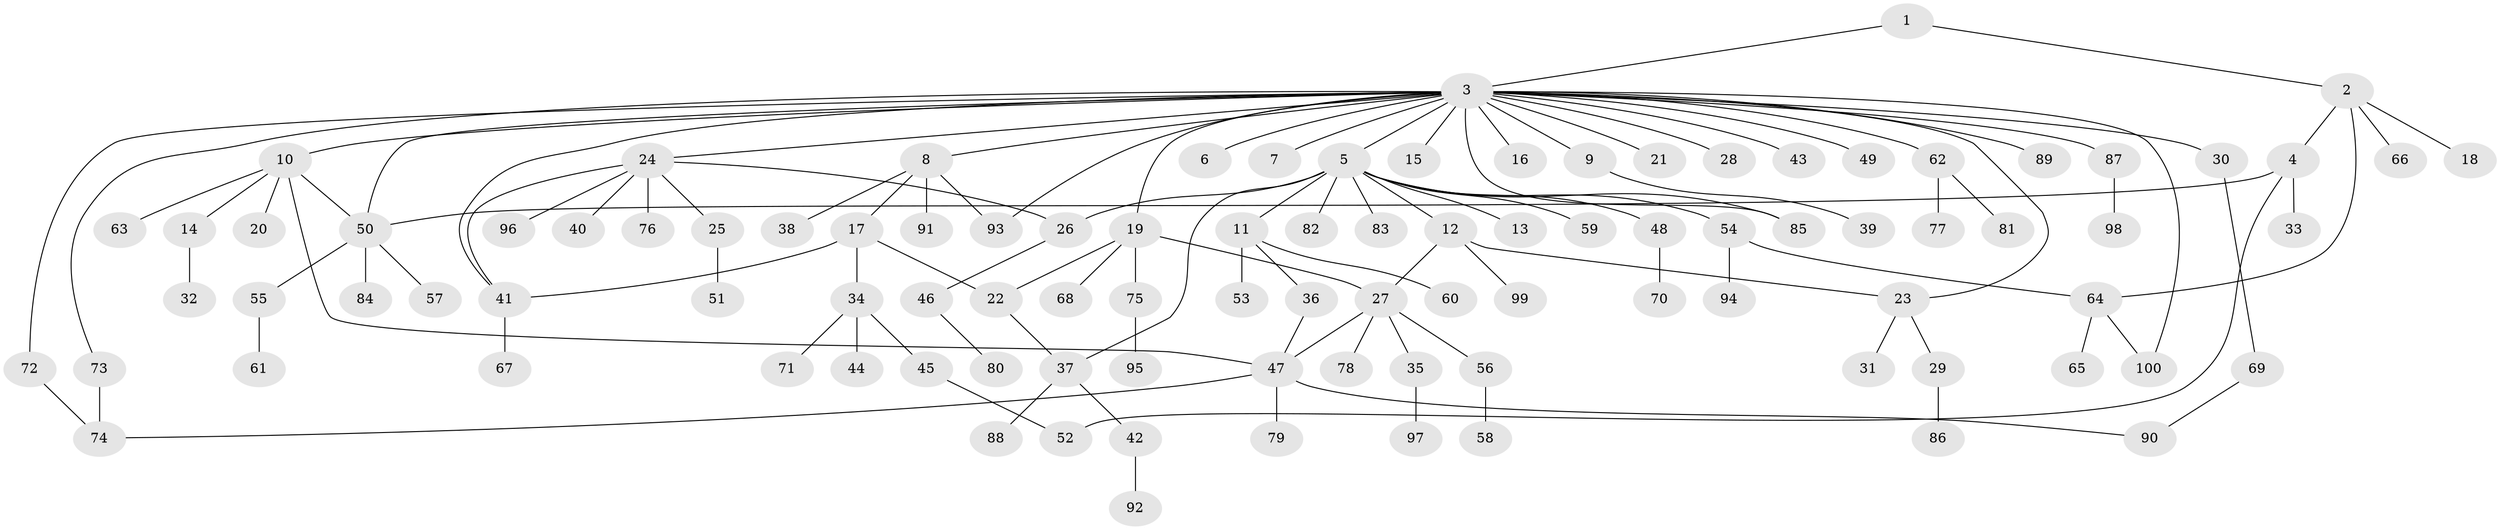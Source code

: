 // Generated by graph-tools (version 1.1) at 2025/11/02/21/25 10:11:08]
// undirected, 100 vertices, 118 edges
graph export_dot {
graph [start="1"]
  node [color=gray90,style=filled];
  1;
  2;
  3;
  4;
  5;
  6;
  7;
  8;
  9;
  10;
  11;
  12;
  13;
  14;
  15;
  16;
  17;
  18;
  19;
  20;
  21;
  22;
  23;
  24;
  25;
  26;
  27;
  28;
  29;
  30;
  31;
  32;
  33;
  34;
  35;
  36;
  37;
  38;
  39;
  40;
  41;
  42;
  43;
  44;
  45;
  46;
  47;
  48;
  49;
  50;
  51;
  52;
  53;
  54;
  55;
  56;
  57;
  58;
  59;
  60;
  61;
  62;
  63;
  64;
  65;
  66;
  67;
  68;
  69;
  70;
  71;
  72;
  73;
  74;
  75;
  76;
  77;
  78;
  79;
  80;
  81;
  82;
  83;
  84;
  85;
  86;
  87;
  88;
  89;
  90;
  91;
  92;
  93;
  94;
  95;
  96;
  97;
  98;
  99;
  100;
  1 -- 2;
  1 -- 3;
  2 -- 4;
  2 -- 18;
  2 -- 64;
  2 -- 66;
  3 -- 5;
  3 -- 6;
  3 -- 7;
  3 -- 8;
  3 -- 9;
  3 -- 10;
  3 -- 15;
  3 -- 16;
  3 -- 19;
  3 -- 21;
  3 -- 23;
  3 -- 24;
  3 -- 28;
  3 -- 30;
  3 -- 41;
  3 -- 43;
  3 -- 49;
  3 -- 50;
  3 -- 62;
  3 -- 72;
  3 -- 73;
  3 -- 85;
  3 -- 87;
  3 -- 89;
  3 -- 93;
  3 -- 100;
  4 -- 33;
  4 -- 50;
  4 -- 52;
  5 -- 11;
  5 -- 12;
  5 -- 13;
  5 -- 26;
  5 -- 37;
  5 -- 48;
  5 -- 54;
  5 -- 59;
  5 -- 82;
  5 -- 83;
  5 -- 85;
  8 -- 17;
  8 -- 38;
  8 -- 91;
  8 -- 93;
  9 -- 39;
  10 -- 14;
  10 -- 20;
  10 -- 47;
  10 -- 50;
  10 -- 63;
  11 -- 36;
  11 -- 53;
  11 -- 60;
  12 -- 23;
  12 -- 27;
  12 -- 99;
  14 -- 32;
  17 -- 22;
  17 -- 34;
  17 -- 41;
  19 -- 22;
  19 -- 27;
  19 -- 68;
  19 -- 75;
  22 -- 37;
  23 -- 29;
  23 -- 31;
  24 -- 25;
  24 -- 26;
  24 -- 40;
  24 -- 41;
  24 -- 76;
  24 -- 96;
  25 -- 51;
  26 -- 46;
  27 -- 35;
  27 -- 47;
  27 -- 56;
  27 -- 78;
  29 -- 86;
  30 -- 69;
  34 -- 44;
  34 -- 45;
  34 -- 71;
  35 -- 97;
  36 -- 47;
  37 -- 42;
  37 -- 88;
  41 -- 67;
  42 -- 92;
  45 -- 52;
  46 -- 80;
  47 -- 74;
  47 -- 79;
  47 -- 90;
  48 -- 70;
  50 -- 55;
  50 -- 57;
  50 -- 84;
  54 -- 64;
  54 -- 94;
  55 -- 61;
  56 -- 58;
  62 -- 77;
  62 -- 81;
  64 -- 65;
  64 -- 100;
  69 -- 90;
  72 -- 74;
  73 -- 74;
  75 -- 95;
  87 -- 98;
}
